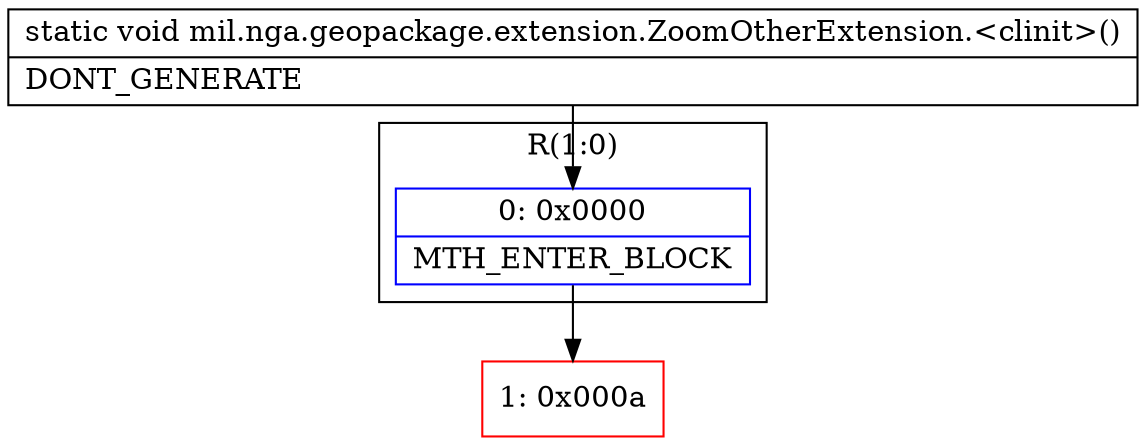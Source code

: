 digraph "CFG formil.nga.geopackage.extension.ZoomOtherExtension.\<clinit\>()V" {
subgraph cluster_Region_2127620283 {
label = "R(1:0)";
node [shape=record,color=blue];
Node_0 [shape=record,label="{0\:\ 0x0000|MTH_ENTER_BLOCK\l}"];
}
Node_1 [shape=record,color=red,label="{1\:\ 0x000a}"];
MethodNode[shape=record,label="{static void mil.nga.geopackage.extension.ZoomOtherExtension.\<clinit\>()  | DONT_GENERATE\l}"];
MethodNode -> Node_0;
Node_0 -> Node_1;
}

